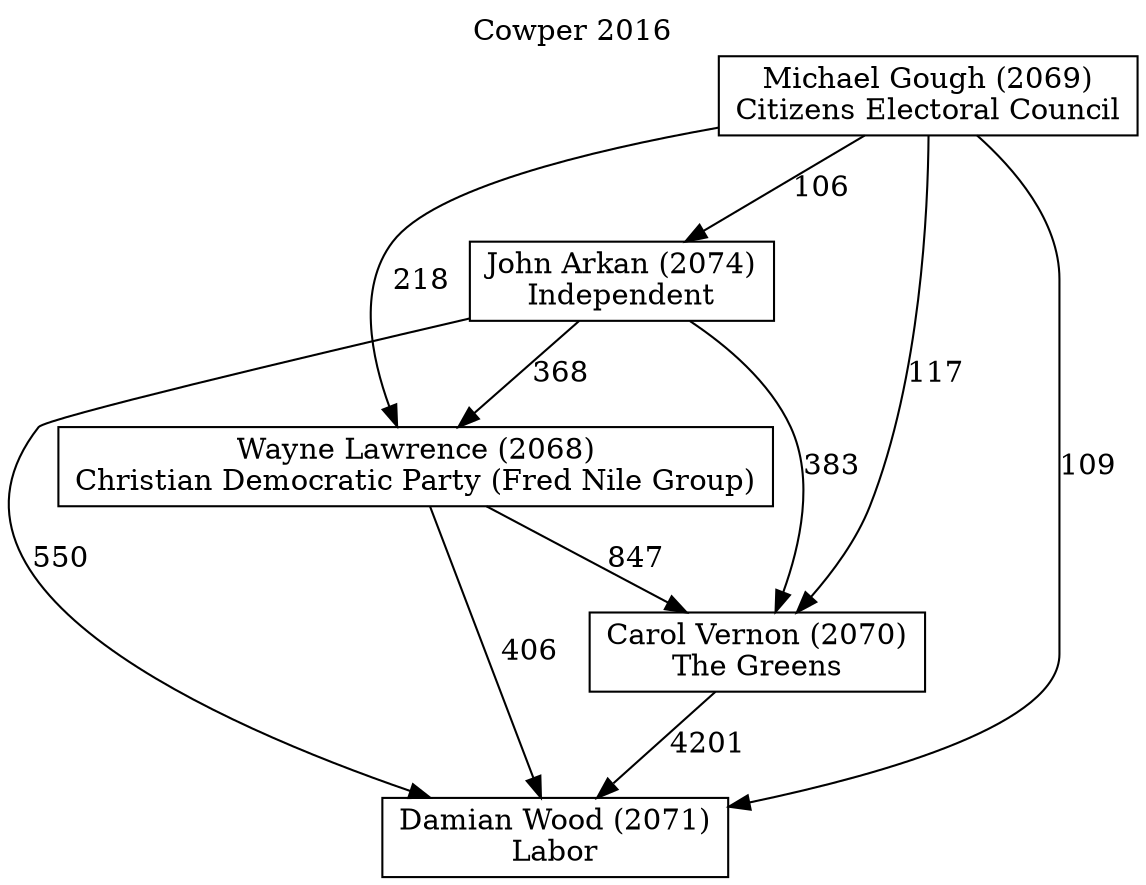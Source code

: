 // House preference flow
digraph "Damian Wood (2071)_Cowper_2016" {
	graph [label="Cowper 2016" labelloc=t mclimit=10]
	node [shape=box]
	"Carol Vernon (2070)" [label="Carol Vernon (2070)
The Greens"]
	"John Arkan (2074)" [label="John Arkan (2074)
Independent"]
	"Wayne Lawrence (2068)" [label="Wayne Lawrence (2068)
Christian Democratic Party (Fred Nile Group)"]
	"Michael Gough (2069)" [label="Michael Gough (2069)
Citizens Electoral Council"]
	"Damian Wood (2071)" [label="Damian Wood (2071)
Labor"]
	"Michael Gough (2069)" -> "Damian Wood (2071)" [label=109]
	"Michael Gough (2069)" -> "Carol Vernon (2070)" [label=117]
	"Wayne Lawrence (2068)" -> "Carol Vernon (2070)" [label=847]
	"John Arkan (2074)" -> "Carol Vernon (2070)" [label=383]
	"Michael Gough (2069)" -> "Wayne Lawrence (2068)" [label=218]
	"John Arkan (2074)" -> "Wayne Lawrence (2068)" [label=368]
	"Michael Gough (2069)" -> "John Arkan (2074)" [label=106]
	"John Arkan (2074)" -> "Damian Wood (2071)" [label=550]
	"Wayne Lawrence (2068)" -> "Damian Wood (2071)" [label=406]
	"Carol Vernon (2070)" -> "Damian Wood (2071)" [label=4201]
}
